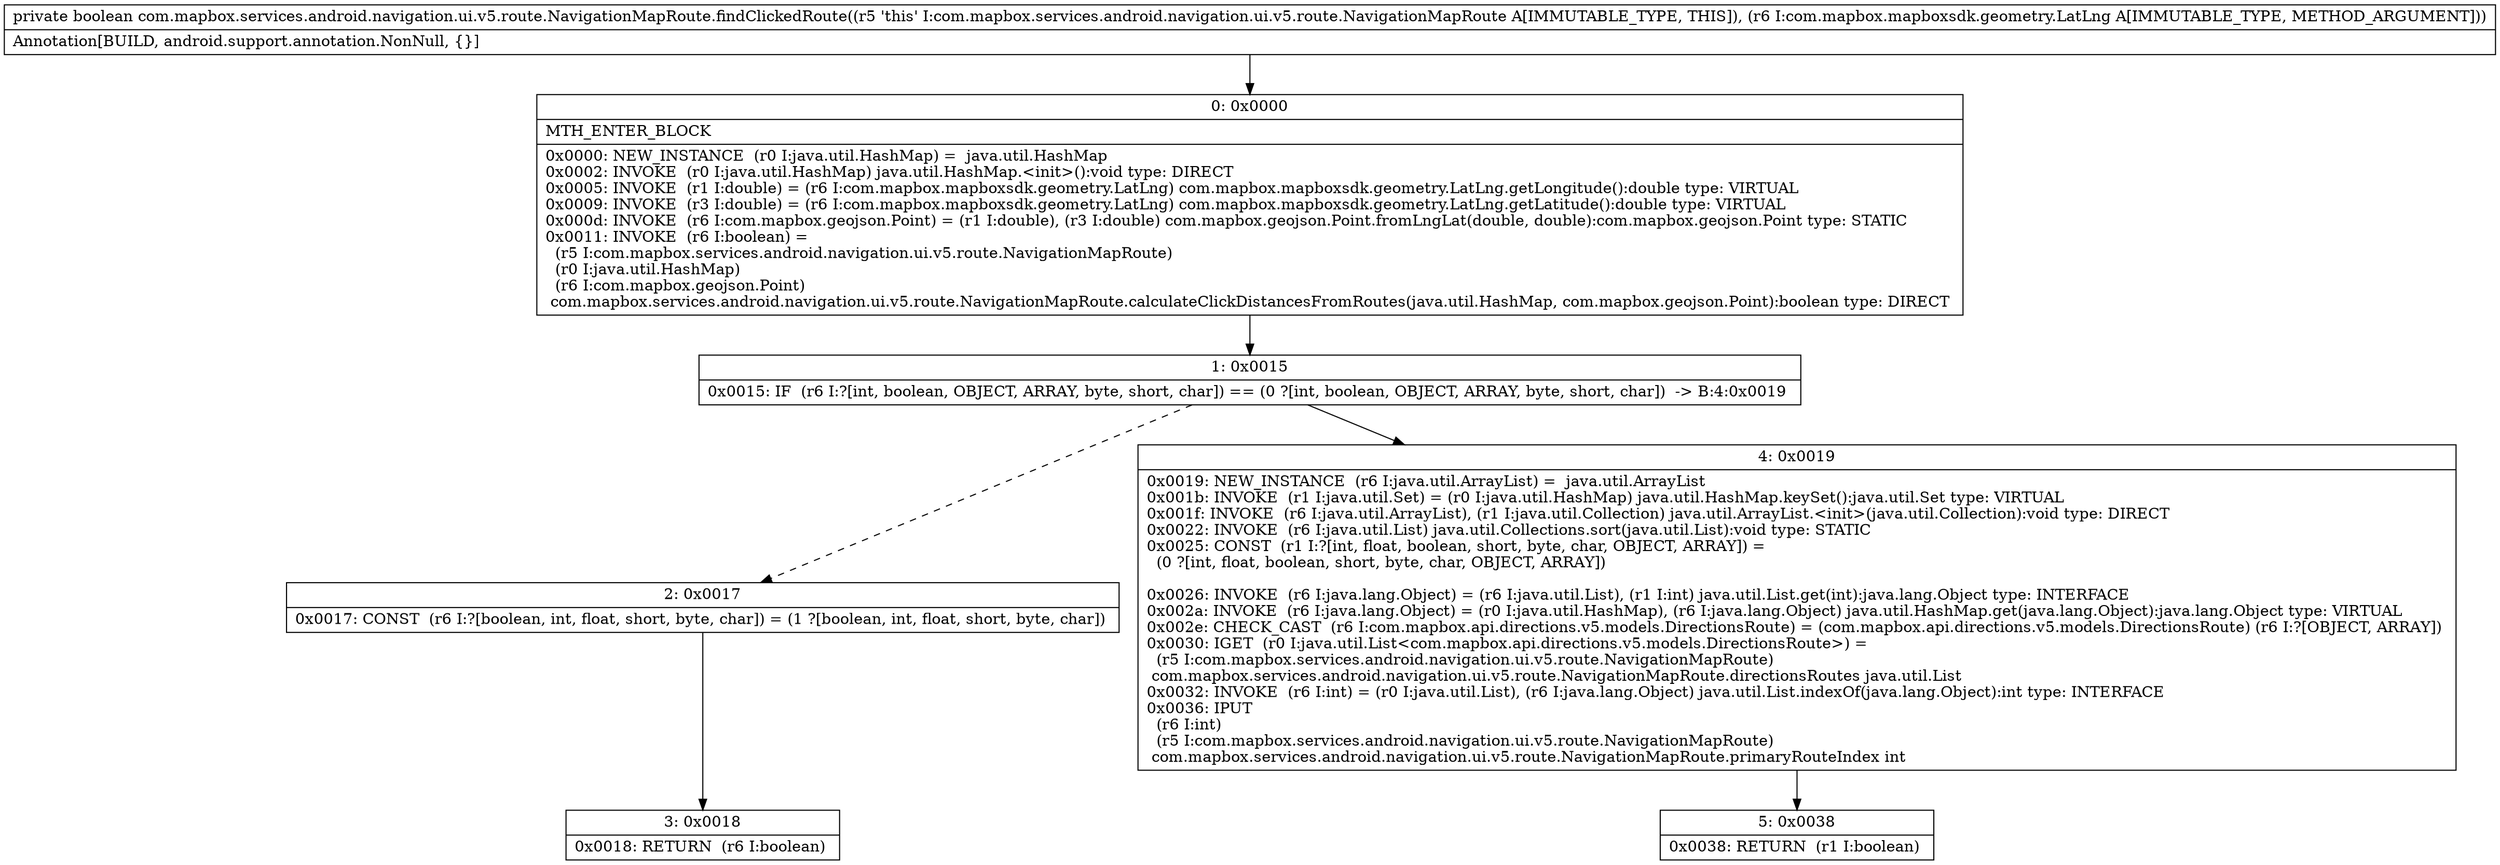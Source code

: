 digraph "CFG forcom.mapbox.services.android.navigation.ui.v5.route.NavigationMapRoute.findClickedRoute(Lcom\/mapbox\/mapboxsdk\/geometry\/LatLng;)Z" {
Node_0 [shape=record,label="{0\:\ 0x0000|MTH_ENTER_BLOCK\l|0x0000: NEW_INSTANCE  (r0 I:java.util.HashMap) =  java.util.HashMap \l0x0002: INVOKE  (r0 I:java.util.HashMap) java.util.HashMap.\<init\>():void type: DIRECT \l0x0005: INVOKE  (r1 I:double) = (r6 I:com.mapbox.mapboxsdk.geometry.LatLng) com.mapbox.mapboxsdk.geometry.LatLng.getLongitude():double type: VIRTUAL \l0x0009: INVOKE  (r3 I:double) = (r6 I:com.mapbox.mapboxsdk.geometry.LatLng) com.mapbox.mapboxsdk.geometry.LatLng.getLatitude():double type: VIRTUAL \l0x000d: INVOKE  (r6 I:com.mapbox.geojson.Point) = (r1 I:double), (r3 I:double) com.mapbox.geojson.Point.fromLngLat(double, double):com.mapbox.geojson.Point type: STATIC \l0x0011: INVOKE  (r6 I:boolean) = \l  (r5 I:com.mapbox.services.android.navigation.ui.v5.route.NavigationMapRoute)\l  (r0 I:java.util.HashMap)\l  (r6 I:com.mapbox.geojson.Point)\l com.mapbox.services.android.navigation.ui.v5.route.NavigationMapRoute.calculateClickDistancesFromRoutes(java.util.HashMap, com.mapbox.geojson.Point):boolean type: DIRECT \l}"];
Node_1 [shape=record,label="{1\:\ 0x0015|0x0015: IF  (r6 I:?[int, boolean, OBJECT, ARRAY, byte, short, char]) == (0 ?[int, boolean, OBJECT, ARRAY, byte, short, char])  \-\> B:4:0x0019 \l}"];
Node_2 [shape=record,label="{2\:\ 0x0017|0x0017: CONST  (r6 I:?[boolean, int, float, short, byte, char]) = (1 ?[boolean, int, float, short, byte, char]) \l}"];
Node_3 [shape=record,label="{3\:\ 0x0018|0x0018: RETURN  (r6 I:boolean) \l}"];
Node_4 [shape=record,label="{4\:\ 0x0019|0x0019: NEW_INSTANCE  (r6 I:java.util.ArrayList) =  java.util.ArrayList \l0x001b: INVOKE  (r1 I:java.util.Set) = (r0 I:java.util.HashMap) java.util.HashMap.keySet():java.util.Set type: VIRTUAL \l0x001f: INVOKE  (r6 I:java.util.ArrayList), (r1 I:java.util.Collection) java.util.ArrayList.\<init\>(java.util.Collection):void type: DIRECT \l0x0022: INVOKE  (r6 I:java.util.List) java.util.Collections.sort(java.util.List):void type: STATIC \l0x0025: CONST  (r1 I:?[int, float, boolean, short, byte, char, OBJECT, ARRAY]) = \l  (0 ?[int, float, boolean, short, byte, char, OBJECT, ARRAY])\l \l0x0026: INVOKE  (r6 I:java.lang.Object) = (r6 I:java.util.List), (r1 I:int) java.util.List.get(int):java.lang.Object type: INTERFACE \l0x002a: INVOKE  (r6 I:java.lang.Object) = (r0 I:java.util.HashMap), (r6 I:java.lang.Object) java.util.HashMap.get(java.lang.Object):java.lang.Object type: VIRTUAL \l0x002e: CHECK_CAST  (r6 I:com.mapbox.api.directions.v5.models.DirectionsRoute) = (com.mapbox.api.directions.v5.models.DirectionsRoute) (r6 I:?[OBJECT, ARRAY]) \l0x0030: IGET  (r0 I:java.util.List\<com.mapbox.api.directions.v5.models.DirectionsRoute\>) = \l  (r5 I:com.mapbox.services.android.navigation.ui.v5.route.NavigationMapRoute)\l com.mapbox.services.android.navigation.ui.v5.route.NavigationMapRoute.directionsRoutes java.util.List \l0x0032: INVOKE  (r6 I:int) = (r0 I:java.util.List), (r6 I:java.lang.Object) java.util.List.indexOf(java.lang.Object):int type: INTERFACE \l0x0036: IPUT  \l  (r6 I:int)\l  (r5 I:com.mapbox.services.android.navigation.ui.v5.route.NavigationMapRoute)\l com.mapbox.services.android.navigation.ui.v5.route.NavigationMapRoute.primaryRouteIndex int \l}"];
Node_5 [shape=record,label="{5\:\ 0x0038|0x0038: RETURN  (r1 I:boolean) \l}"];
MethodNode[shape=record,label="{private boolean com.mapbox.services.android.navigation.ui.v5.route.NavigationMapRoute.findClickedRoute((r5 'this' I:com.mapbox.services.android.navigation.ui.v5.route.NavigationMapRoute A[IMMUTABLE_TYPE, THIS]), (r6 I:com.mapbox.mapboxsdk.geometry.LatLng A[IMMUTABLE_TYPE, METHOD_ARGUMENT]))  | Annotation[BUILD, android.support.annotation.NonNull, \{\}]\l}"];
MethodNode -> Node_0;
Node_0 -> Node_1;
Node_1 -> Node_2[style=dashed];
Node_1 -> Node_4;
Node_2 -> Node_3;
Node_4 -> Node_5;
}

